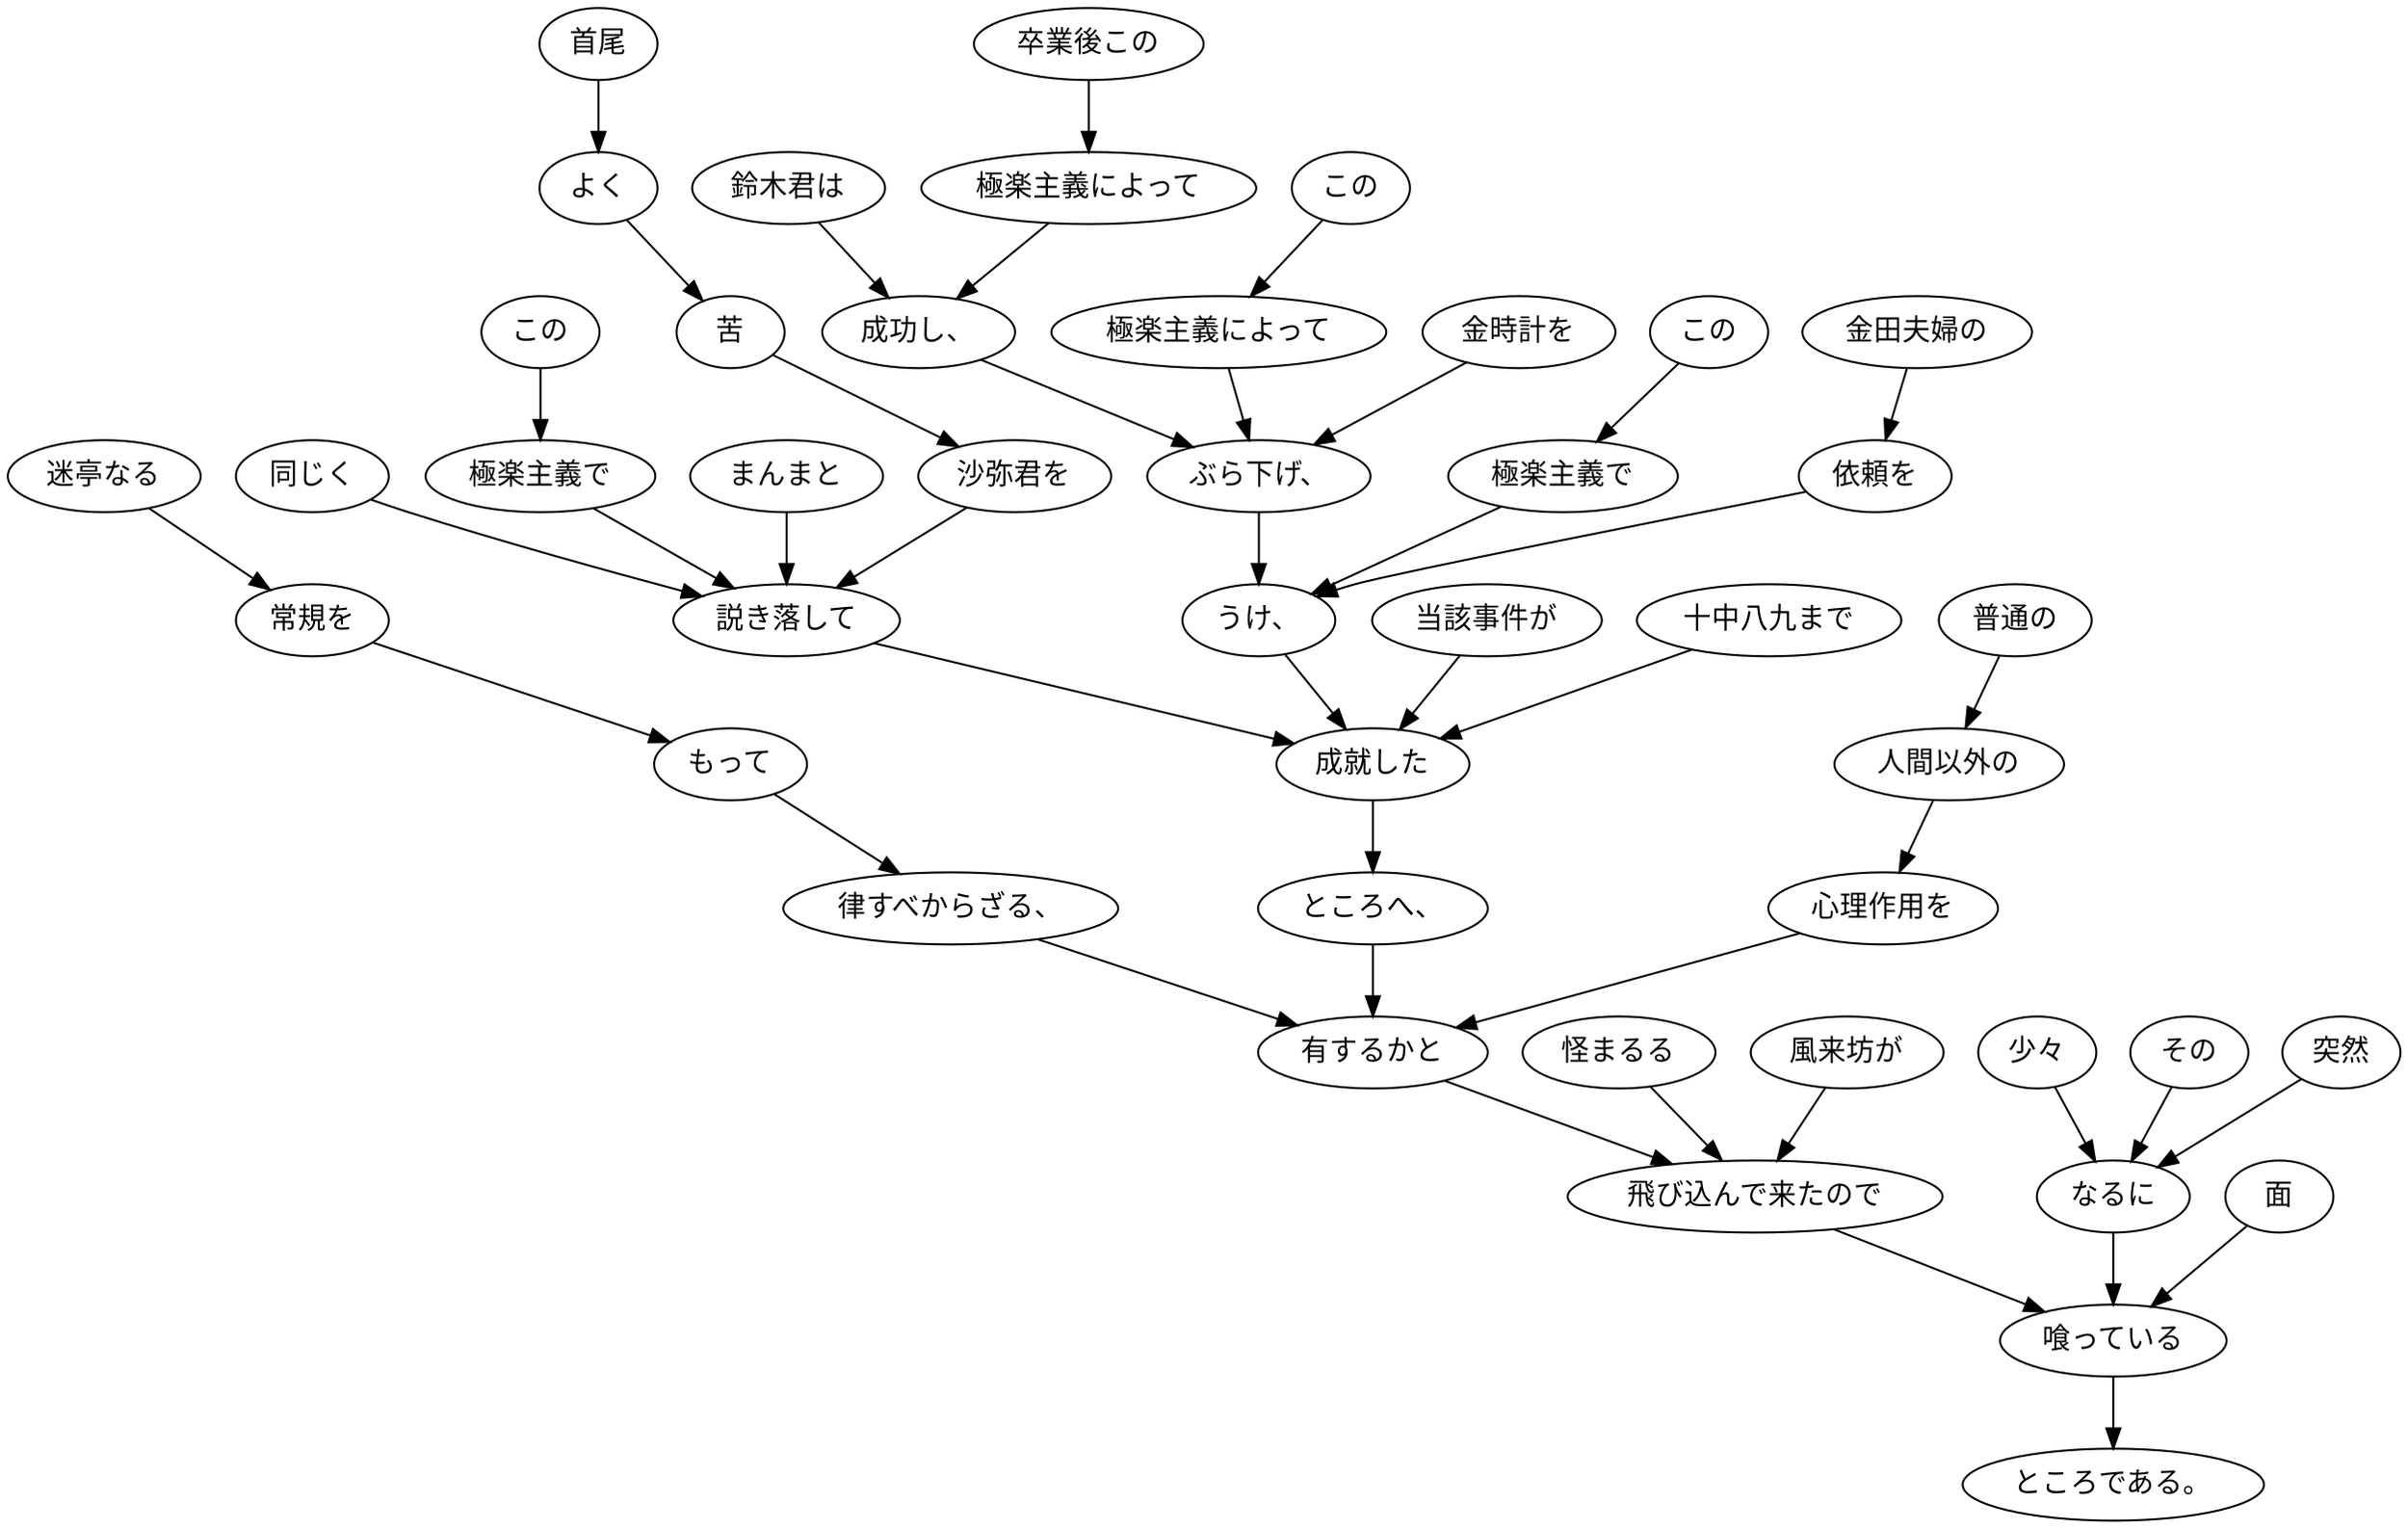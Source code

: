 digraph graph2622 {
	node0 [label="鈴木君は"];
	node1 [label="卒業後この"];
	node2 [label="極楽主義によって"];
	node3 [label="成功し、"];
	node4 [label="この"];
	node5 [label="極楽主義によって"];
	node6 [label="金時計を"];
	node7 [label="ぶら下げ、"];
	node8 [label="この"];
	node9 [label="極楽主義で"];
	node10 [label="金田夫婦の"];
	node11 [label="依頼を"];
	node12 [label="うけ、"];
	node13 [label="同じく"];
	node14 [label="この"];
	node15 [label="極楽主義で"];
	node16 [label="まんまと"];
	node17 [label="首尾"];
	node18 [label="よく"];
	node19 [label="苦"];
	node20 [label="沙弥君を"];
	node21 [label="説き落して"];
	node22 [label="当該事件が"];
	node23 [label="十中八九まで"];
	node24 [label="成就した"];
	node25 [label="ところへ、"];
	node26 [label="迷亭なる"];
	node27 [label="常規を"];
	node28 [label="もって"];
	node29 [label="律すべからざる、"];
	node30 [label="普通の"];
	node31 [label="人間以外の"];
	node32 [label="心理作用を"];
	node33 [label="有するかと"];
	node34 [label="怪まるる"];
	node35 [label="風来坊が"];
	node36 [label="飛び込んで来たので"];
	node37 [label="少々"];
	node38 [label="その"];
	node39 [label="突然"];
	node40 [label="なるに"];
	node41 [label="面"];
	node42 [label="喰っている"];
	node43 [label="ところである。"];
	node0 -> node3;
	node1 -> node2;
	node2 -> node3;
	node3 -> node7;
	node4 -> node5;
	node5 -> node7;
	node6 -> node7;
	node7 -> node12;
	node8 -> node9;
	node9 -> node12;
	node10 -> node11;
	node11 -> node12;
	node12 -> node24;
	node13 -> node21;
	node14 -> node15;
	node15 -> node21;
	node16 -> node21;
	node17 -> node18;
	node18 -> node19;
	node19 -> node20;
	node20 -> node21;
	node21 -> node24;
	node22 -> node24;
	node23 -> node24;
	node24 -> node25;
	node25 -> node33;
	node26 -> node27;
	node27 -> node28;
	node28 -> node29;
	node29 -> node33;
	node30 -> node31;
	node31 -> node32;
	node32 -> node33;
	node33 -> node36;
	node34 -> node36;
	node35 -> node36;
	node36 -> node42;
	node37 -> node40;
	node38 -> node40;
	node39 -> node40;
	node40 -> node42;
	node41 -> node42;
	node42 -> node43;
}

